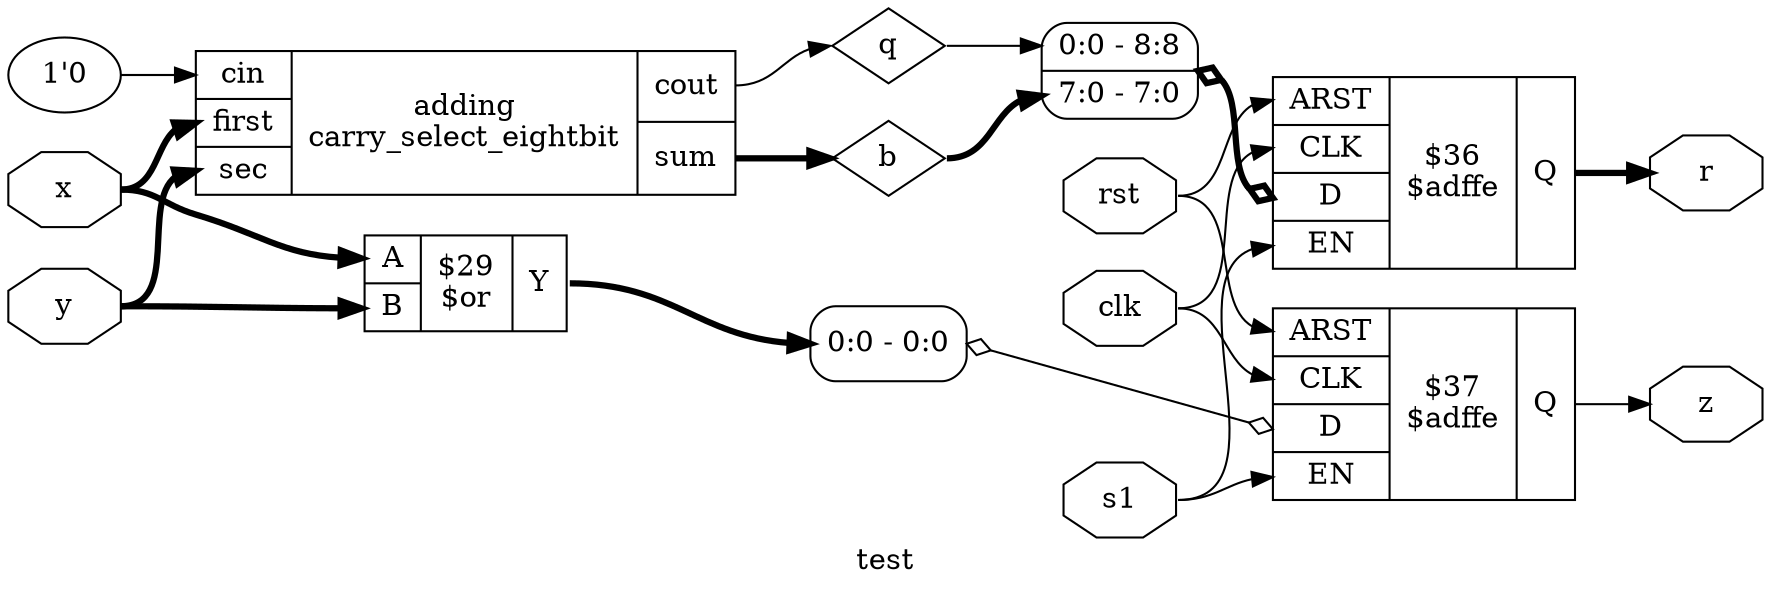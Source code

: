 digraph "test" {
label="test";
rankdir="LR";
remincross=true;
n2 [ shape=diamond, label="b", color="black", fontcolor="black" ];
n3 [ shape=octagon, label="clk", color="black", fontcolor="black" ];
n4 [ shape=diamond, label="q", color="black", fontcolor="black" ];
n5 [ shape=octagon, label="r", color="black", fontcolor="black" ];
n6 [ shape=octagon, label="rst", color="black", fontcolor="black" ];
n7 [ shape=octagon, label="s1", color="black", fontcolor="black" ];
n8 [ shape=octagon, label="x", color="black", fontcolor="black" ];
n9 [ shape=octagon, label="y", color="black", fontcolor="black" ];
n10 [ shape=octagon, label="z", color="black", fontcolor="black" ];
c16 [ shape=record, label="{{<p11> ARST|<p12> CLK|<p13> D|<p14> EN}|$36\n$adffe|{<p15> Q}}" ];
x0 [ shape=record, style=rounded, label="<s1> 0:0 - 8:8 |<s0> 7:0 - 7:0 " ];
x0:e -> c16:p13:w [arrowhead=odiamond, arrowtail=odiamond, dir=both, color="black", style="setlinewidth(3)", label=""];
c17 [ shape=record, label="{{<p11> ARST|<p12> CLK|<p13> D|<p14> EN}|$37\n$adffe|{<p15> Q}}" ];
x1 [ shape=record, style=rounded, label="<s0> 0:0 - 0:0 " ];
x1:e -> c17:p13:w [arrowhead=odiamond, arrowtail=odiamond, dir=both, color="black", label=""];
c21 [ shape=record, label="{{<p18> A|<p19> B}|$29\n$or|{<p20> Y}}" ];
v2 [ label="1'0" ];
c27 [ shape=record, label="{{<p22> cin|<p23> first|<p24> sec}|adding\ncarry_select_eightbit|{<p25> cout|<p26> sum}}" ];
c21:p20:e -> x1:s0:w [color="black", style="setlinewidth(3)", label=""];
c17:p15:e -> n10:w [color="black", label=""];
c27:p26:e -> n2:w [color="black", style="setlinewidth(3)", label=""];
n2:e -> x0:s0:w [color="black", style="setlinewidth(3)", label=""];
n3:e -> c16:p12:w [color="black", label=""];
n3:e -> c17:p12:w [color="black", label=""];
c27:p25:e -> n4:w [color="black", label=""];
n4:e -> x0:s1:w [color="black", label=""];
c16:p15:e -> n5:w [color="black", style="setlinewidth(3)", label=""];
n6:e -> c16:p11:w [color="black", label=""];
n6:e -> c17:p11:w [color="black", label=""];
n7:e -> c16:p14:w [color="black", label=""];
n7:e -> c17:p14:w [color="black", label=""];
n8:e -> c21:p18:w [color="black", style="setlinewidth(3)", label=""];
n8:e -> c27:p23:w [color="black", style="setlinewidth(3)", label=""];
n9:e -> c21:p19:w [color="black", style="setlinewidth(3)", label=""];
n9:e -> c27:p24:w [color="black", style="setlinewidth(3)", label=""];
v2:e -> c27:p22:w [color="black", label=""];
}
